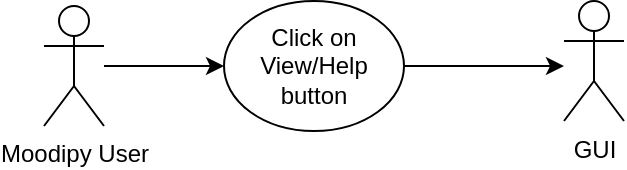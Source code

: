 <mxfile version="13.5.8" type="github">
  <diagram id="xWglTDFckjAgYGoPjg47" name="Page-1">
    <mxGraphModel dx="1038" dy="580" grid="1" gridSize="10" guides="1" tooltips="1" connect="1" arrows="1" fold="1" page="1" pageScale="1" pageWidth="850" pageHeight="1100" math="0" shadow="0">
      <root>
        <mxCell id="0" />
        <mxCell id="1" parent="0" />
        <mxCell id="arhzFwlKo96cz5EWzgSA-7" value="" style="edgeStyle=orthogonalEdgeStyle;rounded=0;orthogonalLoop=1;jettySize=auto;html=1;" parent="1" source="arhzFwlKo96cz5EWzgSA-1" target="arhzFwlKo96cz5EWzgSA-4" edge="1">
          <mxGeometry relative="1" as="geometry" />
        </mxCell>
        <mxCell id="arhzFwlKo96cz5EWzgSA-1" value="Moodipy User" style="shape=umlActor;verticalLabelPosition=bottom;labelBackgroundColor=#ffffff;verticalAlign=top;html=1;outlineConnect=0;" parent="1" vertex="1">
          <mxGeometry x="160" y="190" width="30" height="60" as="geometry" />
        </mxCell>
        <mxCell id="arhzFwlKo96cz5EWzgSA-11" value="" style="edgeStyle=orthogonalEdgeStyle;rounded=0;orthogonalLoop=1;jettySize=auto;html=1;" parent="1" source="arhzFwlKo96cz5EWzgSA-4" edge="1">
          <mxGeometry relative="1" as="geometry">
            <mxPoint x="420" y="220" as="targetPoint" />
          </mxGeometry>
        </mxCell>
        <mxCell id="arhzFwlKo96cz5EWzgSA-4" value="Click on View/Help button" style="ellipse;whiteSpace=wrap;html=1;" parent="1" vertex="1">
          <mxGeometry x="250" y="187.5" width="90" height="65" as="geometry" />
        </mxCell>
        <mxCell id="arhzFwlKo96cz5EWzgSA-12" value="GUI" style="shape=umlActor;verticalLabelPosition=bottom;labelBackgroundColor=#ffffff;verticalAlign=top;html=1;outlineConnect=0;" parent="1" vertex="1">
          <mxGeometry x="420" y="187.5" width="30" height="60" as="geometry" />
        </mxCell>
      </root>
    </mxGraphModel>
  </diagram>
</mxfile>
